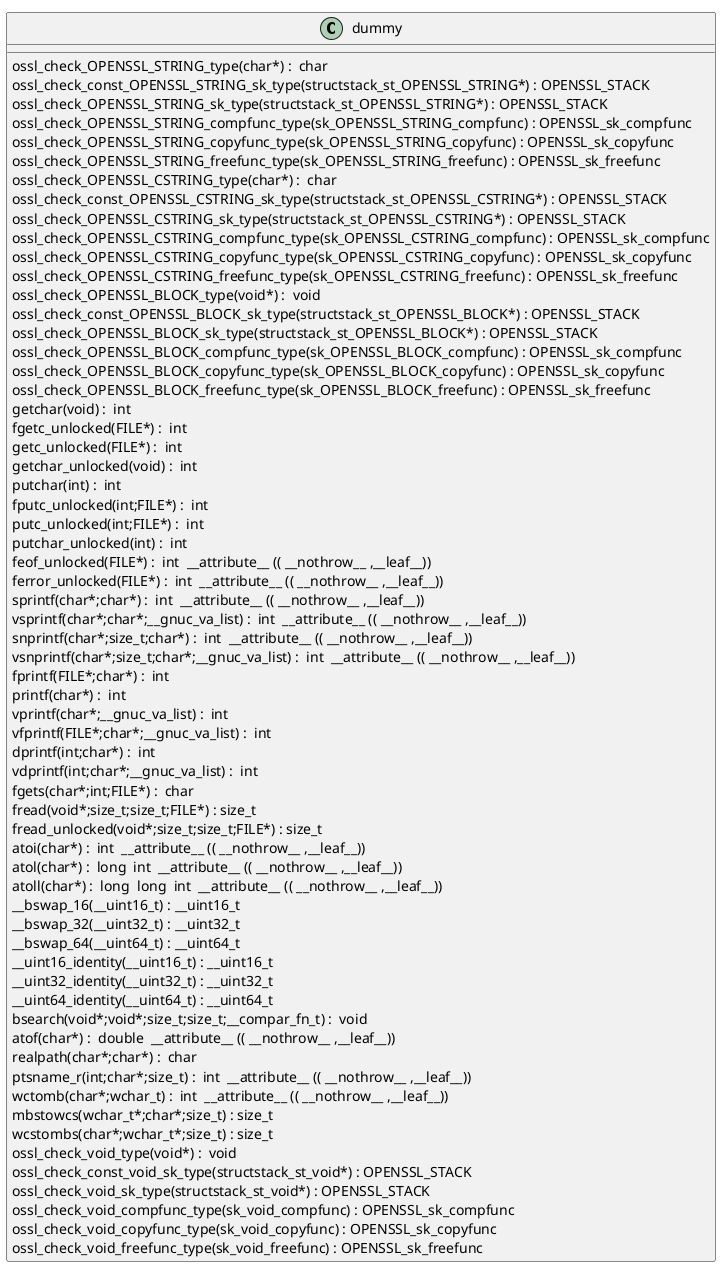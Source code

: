 @startuml
!pragma layout smetana
class dummy {
ossl_check_OPENSSL_STRING_type(char*) :  char  [[[./../../.././qc/crypto/evp/dh_ctrl.c.html#455]]]
ossl_check_const_OPENSSL_STRING_sk_type(structstack_st_OPENSSL_STRING*) : OPENSSL_STACK [[[./../../.././qc/crypto/evp/dh_ctrl.c.html#455]]]
ossl_check_OPENSSL_STRING_sk_type(structstack_st_OPENSSL_STRING*) : OPENSSL_STACK [[[./../../.././qc/crypto/evp/dh_ctrl.c.html#455]]]
ossl_check_OPENSSL_STRING_compfunc_type(sk_OPENSSL_STRING_compfunc) : OPENSSL_sk_compfunc [[[./../../.././qc/crypto/evp/dh_ctrl.c.html#455]]]
ossl_check_OPENSSL_STRING_copyfunc_type(sk_OPENSSL_STRING_copyfunc) : OPENSSL_sk_copyfunc [[[./../../.././qc/crypto/evp/dh_ctrl.c.html#455]]]
ossl_check_OPENSSL_STRING_freefunc_type(sk_OPENSSL_STRING_freefunc) : OPENSSL_sk_freefunc [[[./../../.././qc/crypto/evp/dh_ctrl.c.html#455]]]
ossl_check_OPENSSL_CSTRING_type(char*) :  char  [[[./../../.././qc/crypto/evp/dh_ctrl.c.html#457]]]
ossl_check_const_OPENSSL_CSTRING_sk_type(structstack_st_OPENSSL_CSTRING*) : OPENSSL_STACK [[[./../../.././qc/crypto/evp/dh_ctrl.c.html#457]]]
ossl_check_OPENSSL_CSTRING_sk_type(structstack_st_OPENSSL_CSTRING*) : OPENSSL_STACK [[[./../../.././qc/crypto/evp/dh_ctrl.c.html#457]]]
ossl_check_OPENSSL_CSTRING_compfunc_type(sk_OPENSSL_CSTRING_compfunc) : OPENSSL_sk_compfunc [[[./../../.././qc/crypto/evp/dh_ctrl.c.html#457]]]
ossl_check_OPENSSL_CSTRING_copyfunc_type(sk_OPENSSL_CSTRING_copyfunc) : OPENSSL_sk_copyfunc [[[./../../.././qc/crypto/evp/dh_ctrl.c.html#457]]]
ossl_check_OPENSSL_CSTRING_freefunc_type(sk_OPENSSL_CSTRING_freefunc) : OPENSSL_sk_freefunc [[[./../../.././qc/crypto/evp/dh_ctrl.c.html#457]]]
ossl_check_OPENSSL_BLOCK_type(void*) :  void  [[[./../../.././qc/crypto/evp/dh_ctrl.c.html#460]]]
ossl_check_const_OPENSSL_BLOCK_sk_type(structstack_st_OPENSSL_BLOCK*) : OPENSSL_STACK [[[./../../.././qc/crypto/evp/dh_ctrl.c.html#460]]]
ossl_check_OPENSSL_BLOCK_sk_type(structstack_st_OPENSSL_BLOCK*) : OPENSSL_STACK [[[./../../.././qc/crypto/evp/dh_ctrl.c.html#460]]]
ossl_check_OPENSSL_BLOCK_compfunc_type(sk_OPENSSL_BLOCK_compfunc) : OPENSSL_sk_compfunc [[[./../../.././qc/crypto/evp/dh_ctrl.c.html#460]]]
ossl_check_OPENSSL_BLOCK_copyfunc_type(sk_OPENSSL_BLOCK_copyfunc) : OPENSSL_sk_copyfunc [[[./../../.././qc/crypto/evp/dh_ctrl.c.html#460]]]
ossl_check_OPENSSL_BLOCK_freefunc_type(sk_OPENSSL_BLOCK_freefunc) : OPENSSL_sk_freefunc [[[./../../.././qc/crypto/evp/dh_ctrl.c.html#460]]]
getchar(void) :  int  [[[./../../.././qc/crypto/evp/dh_ctrl.c.html#1293]]]
fgetc_unlocked(FILE*) :  int  [[[./../../.././qc/crypto/evp/dh_ctrl.c.html#1302]]]
getc_unlocked(FILE*) :  int  [[[./../../.././qc/crypto/evp/dh_ctrl.c.html#1312]]]
getchar_unlocked(void) :  int  [[[./../../.././qc/crypto/evp/dh_ctrl.c.html#1319]]]
putchar(int) :  int  [[[./../../.././qc/crypto/evp/dh_ctrl.c.html#1328]]]
fputc_unlocked(int;FILE*) :  int  [[[./../../.././qc/crypto/evp/dh_ctrl.c.html#1337]]]
putc_unlocked(int;FILE*) :  int  [[[./../../.././qc/crypto/evp/dh_ctrl.c.html#1347]]]
putchar_unlocked(int) :  int  [[[./../../.././qc/crypto/evp/dh_ctrl.c.html#1354]]]
feof_unlocked(FILE*) :  int  __attribute__ (( __nothrow__ ,__leaf__)) [[[./../../.././qc/crypto/evp/dh_ctrl.c.html#1360]]]
ferror_unlocked(FILE*) :  int  __attribute__ (( __nothrow__ ,__leaf__)) [[[./../../.././qc/crypto/evp/dh_ctrl.c.html#1367]]]
sprintf(char*;char*) :  int  __attribute__ (( __nothrow__ ,__leaf__)) [[[./../../.././qc/crypto/evp/dh_ctrl.c.html#1386]]]
vsprintf(char*;char*;__gnuc_va_list) :  int  __attribute__ (( __nothrow__ ,__leaf__)) [[[./../../.././qc/crypto/evp/dh_ctrl.c.html#1399]]]
snprintf(char*;size_t;char*) :  int  __attribute__ (( __nothrow__ ,__leaf__)) [[[./../../.././qc/crypto/evp/dh_ctrl.c.html#1418]]]
vsnprintf(char*;size_t;char*;__gnuc_va_list) :  int  __attribute__ (( __nothrow__ ,__leaf__)) [[[./../../.././qc/crypto/evp/dh_ctrl.c.html#1432]]]
fprintf(FILE*;char*) :  int  [[[./../../.././qc/crypto/evp/dh_ctrl.c.html#1453]]]
printf(char*) :  int  [[[./../../.././qc/crypto/evp/dh_ctrl.c.html#1460]]]
vprintf(char*;__gnuc_va_list) :  int  [[[./../../.././qc/crypto/evp/dh_ctrl.c.html#1472]]]
vfprintf(FILE*;char*;__gnuc_va_list) :  int  [[[./../../.././qc/crypto/evp/dh_ctrl.c.html#1482]]]
dprintf(int;char*) :  int  [[[./../../.././qc/crypto/evp/dh_ctrl.c.html#1497]]]
vdprintf(int;char*;__gnuc_va_list) :  int  [[[./../../.././qc/crypto/evp/dh_ctrl.c.html#1508]]]
fgets(char*;int;FILE*) :  char  [[[./../../.././qc/crypto/evp/dh_ctrl.c.html#1527]]]
fread(void*;size_t;size_t;FILE*) : size_t [[[./../../.././qc/crypto/evp/dh_ctrl.c.html#1553]]]
fread_unlocked(void*;size_t;size_t;FILE*) : size_t [[[./../../.././qc/crypto/evp/dh_ctrl.c.html#1580]]]
atoi(char*) :  int  __attribute__ (( __nothrow__ ,__leaf__)) [[[./../../.././qc/crypto/evp/dh_ctrl.c.html#1751]]]
atol(char*) :  long  int  __attribute__ (( __nothrow__ ,__leaf__)) [[[./../../.././qc/crypto/evp/dh_ctrl.c.html#1756]]]
atoll(char*) :  long  long  int  __attribute__ (( __nothrow__ ,__leaf__)) [[[./../../.././qc/crypto/evp/dh_ctrl.c.html#1763]]]
__bswap_16(__uint16_t) : __uint16_t [[[./../../.././qc/crypto/evp/dh_ctrl.c.html#1910]]]
__bswap_32(__uint32_t) : __uint32_t [[[./../../.././qc/crypto/evp/dh_ctrl.c.html#1925]]]
__bswap_64(__uint64_t) : __uint64_t [[[./../../.././qc/crypto/evp/dh_ctrl.c.html#1935]]]
__uint16_identity(__uint16_t) : __uint16_t [[[./../../.././qc/crypto/evp/dh_ctrl.c.html#1947]]]
__uint32_identity(__uint32_t) : __uint32_t [[[./../../.././qc/crypto/evp/dh_ctrl.c.html#1953]]]
__uint64_identity(__uint64_t) : __uint64_t [[[./../../.././qc/crypto/evp/dh_ctrl.c.html#1959]]]
bsearch(void*;void*;size_t;size_t;__compar_fn_t) :  void  [[[./../../.././qc/crypto/evp/dh_ctrl.c.html#2627]]]
atof(char*) :  double  __attribute__ (( __nothrow__ ,__leaf__)) [[[./../../.././qc/crypto/evp/dh_ctrl.c.html#1]]]
realpath(char*;char*) :  char  [[[./../../.././qc/crypto/evp/dh_ctrl.c.html#1]]]
ptsname_r(int;char*;size_t) :  int  __attribute__ (( __nothrow__ ,__leaf__)) [[[./../../.././qc/crypto/evp/dh_ctrl.c.html#1]]]
wctomb(char*;wchar_t) :  int  __attribute__ (( __nothrow__ ,__leaf__)) [[[./../../.././qc/crypto/evp/dh_ctrl.c.html#1]]]
mbstowcs(wchar_t*;char*;size_t) : size_t [[[./../../.././qc/crypto/evp/dh_ctrl.c.html#1]]]
wcstombs(char*;wchar_t*;size_t) : size_t [[[./../../.././qc/crypto/evp/dh_ctrl.c.html#1]]]
ossl_check_void_type(void*) :  void  [[[./../../.././qc/crypto/evp/dh_ctrl.c.html#1]]]
ossl_check_const_void_sk_type(structstack_st_void*) : OPENSSL_STACK [[[./../../.././qc/crypto/evp/dh_ctrl.c.html#1]]]
ossl_check_void_sk_type(structstack_st_void*) : OPENSSL_STACK [[[./../../.././qc/crypto/evp/dh_ctrl.c.html#1]]]
ossl_check_void_compfunc_type(sk_void_compfunc) : OPENSSL_sk_compfunc [[[./../../.././qc/crypto/evp/dh_ctrl.c.html#1]]]
ossl_check_void_copyfunc_type(sk_void_copyfunc) : OPENSSL_sk_copyfunc [[[./../../.././qc/crypto/evp/dh_ctrl.c.html#1]]]
ossl_check_void_freefunc_type(sk_void_freefunc) : OPENSSL_sk_freefunc [[[./../../.././qc/crypto/evp/dh_ctrl.c.html#1]]]
} 
@enduml
